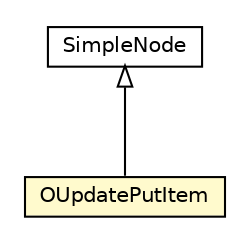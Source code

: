 #!/usr/local/bin/dot
#
# Class diagram 
# Generated by UMLGraph version R5_6-24-gf6e263 (http://www.umlgraph.org/)
#

digraph G {
	edge [fontname="Helvetica",fontsize=10,labelfontname="Helvetica",labelfontsize=10];
	node [fontname="Helvetica",fontsize=10,shape=plaintext];
	nodesep=0.25;
	ranksep=0.5;
	// com.orientechnologies.orient.core.sql.parser.SimpleNode
	c7431867 [label=<<table title="com.orientechnologies.orient.core.sql.parser.SimpleNode" border="0" cellborder="1" cellspacing="0" cellpadding="2" port="p" href="./SimpleNode.html">
		<tr><td><table border="0" cellspacing="0" cellpadding="1">
<tr><td align="center" balign="center"> SimpleNode </td></tr>
		</table></td></tr>
		</table>>, URL="./SimpleNode.html", fontname="Helvetica", fontcolor="black", fontsize=10.0];
	// com.orientechnologies.orient.core.sql.parser.OUpdatePutItem
	c7431926 [label=<<table title="com.orientechnologies.orient.core.sql.parser.OUpdatePutItem" border="0" cellborder="1" cellspacing="0" cellpadding="2" port="p" bgcolor="lemonChiffon" href="./OUpdatePutItem.html">
		<tr><td><table border="0" cellspacing="0" cellpadding="1">
<tr><td align="center" balign="center"> OUpdatePutItem </td></tr>
		</table></td></tr>
		</table>>, URL="./OUpdatePutItem.html", fontname="Helvetica", fontcolor="black", fontsize=10.0];
	//com.orientechnologies.orient.core.sql.parser.OUpdatePutItem extends com.orientechnologies.orient.core.sql.parser.SimpleNode
	c7431867:p -> c7431926:p [dir=back,arrowtail=empty];
}

